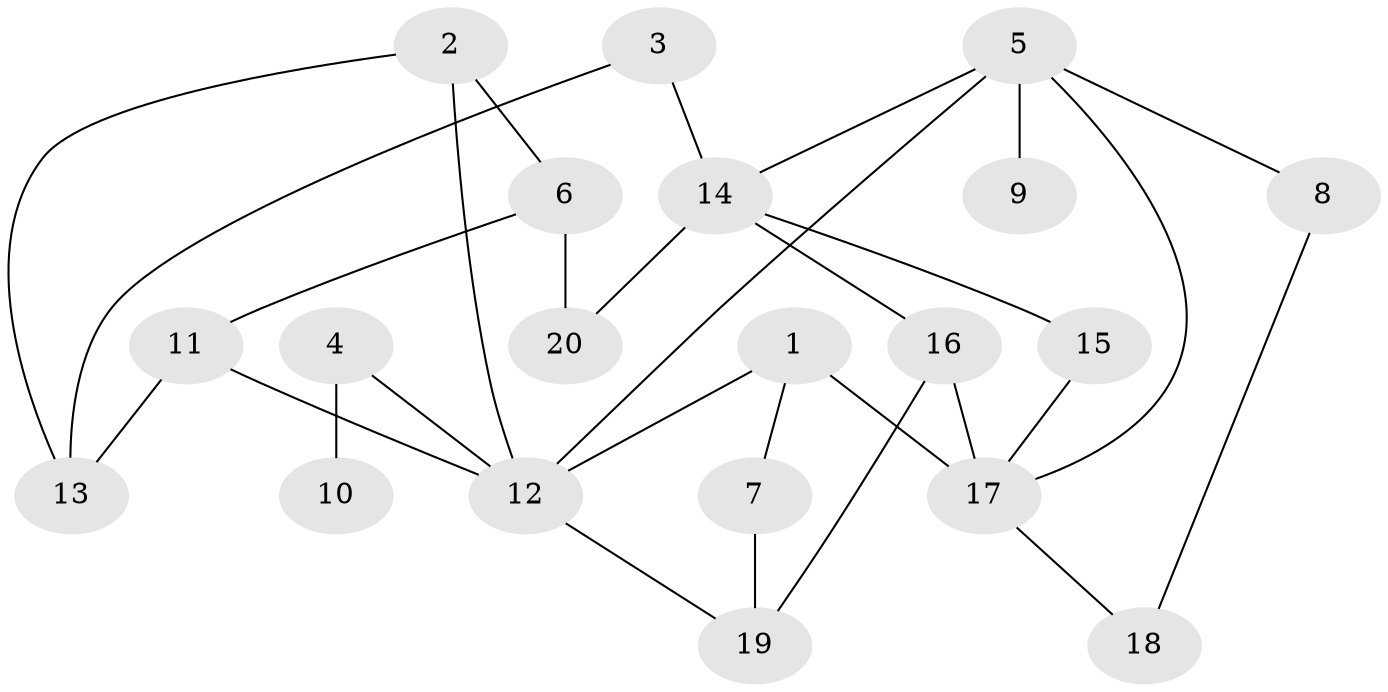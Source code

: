 // original degree distribution, {5: 0.045454545454545456, 6: 0.030303030303030304, 8: 0.015151515151515152, 2: 0.22727272727272727, 3: 0.21212121212121213, 1: 0.3787878787878788, 4: 0.09090909090909091}
// Generated by graph-tools (version 1.1) at 2025/36/03/04/25 23:36:02]
// undirected, 20 vertices, 29 edges
graph export_dot {
  node [color=gray90,style=filled];
  1;
  2;
  3;
  4;
  5;
  6;
  7;
  8;
  9;
  10;
  11;
  12;
  13;
  14;
  15;
  16;
  17;
  18;
  19;
  20;
  1 -- 7 [weight=1.0];
  1 -- 12 [weight=1.0];
  1 -- 17 [weight=3.0];
  2 -- 6 [weight=1.0];
  2 -- 12 [weight=1.0];
  2 -- 13 [weight=1.0];
  3 -- 13 [weight=1.0];
  3 -- 14 [weight=1.0];
  4 -- 10 [weight=1.0];
  4 -- 12 [weight=1.0];
  5 -- 8 [weight=1.0];
  5 -- 9 [weight=1.0];
  5 -- 12 [weight=1.0];
  5 -- 14 [weight=1.0];
  5 -- 17 [weight=1.0];
  6 -- 11 [weight=1.0];
  6 -- 20 [weight=1.0];
  7 -- 19 [weight=1.0];
  8 -- 18 [weight=1.0];
  11 -- 12 [weight=1.0];
  11 -- 13 [weight=1.0];
  12 -- 19 [weight=1.0];
  14 -- 15 [weight=1.0];
  14 -- 16 [weight=1.0];
  14 -- 20 [weight=1.0];
  15 -- 17 [weight=1.0];
  16 -- 17 [weight=1.0];
  16 -- 19 [weight=1.0];
  17 -- 18 [weight=1.0];
}
